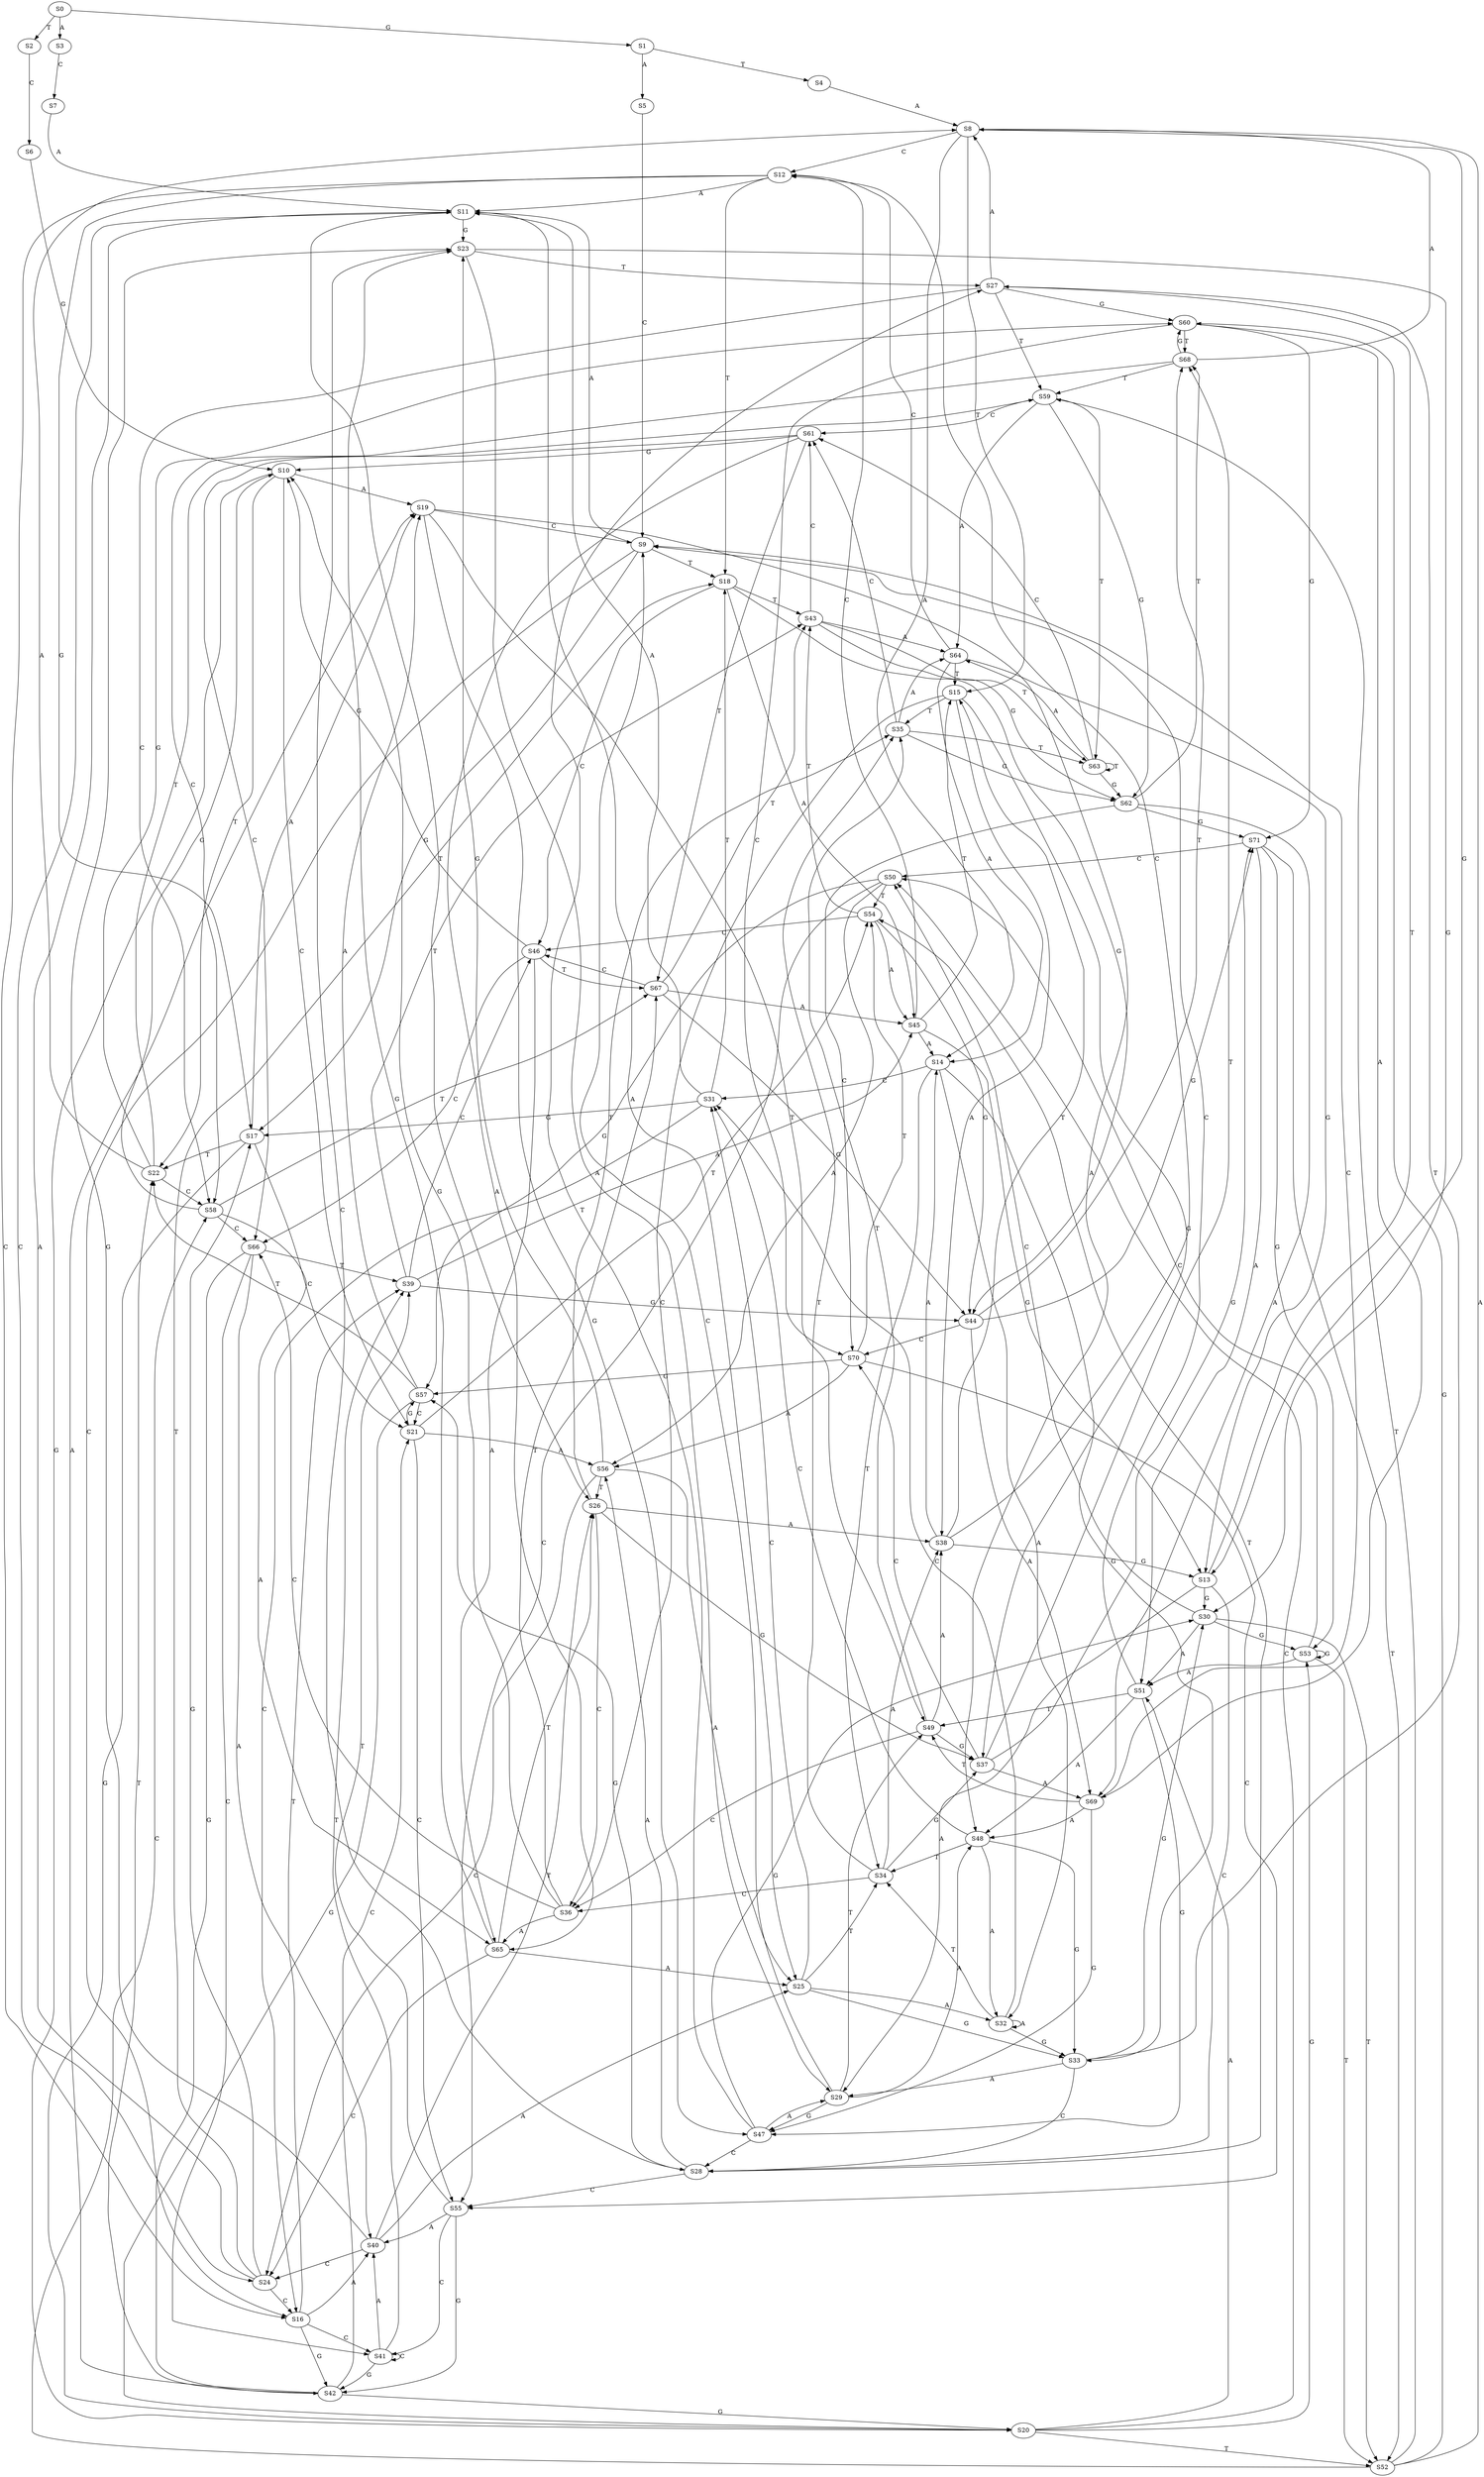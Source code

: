 strict digraph  {
	S0 -> S1 [ label = G ];
	S0 -> S2 [ label = T ];
	S0 -> S3 [ label = A ];
	S1 -> S4 [ label = T ];
	S1 -> S5 [ label = A ];
	S2 -> S6 [ label = C ];
	S3 -> S7 [ label = C ];
	S4 -> S8 [ label = A ];
	S5 -> S9 [ label = C ];
	S6 -> S10 [ label = G ];
	S7 -> S11 [ label = A ];
	S8 -> S12 [ label = C ];
	S8 -> S13 [ label = G ];
	S8 -> S14 [ label = A ];
	S8 -> S15 [ label = T ];
	S9 -> S11 [ label = A ];
	S9 -> S16 [ label = C ];
	S9 -> S17 [ label = G ];
	S9 -> S18 [ label = T ];
	S10 -> S19 [ label = A ];
	S10 -> S20 [ label = G ];
	S10 -> S21 [ label = C ];
	S10 -> S22 [ label = T ];
	S11 -> S23 [ label = G ];
	S11 -> S24 [ label = C ];
	S11 -> S25 [ label = A ];
	S11 -> S26 [ label = T ];
	S12 -> S18 [ label = T ];
	S12 -> S17 [ label = G ];
	S12 -> S11 [ label = A ];
	S12 -> S16 [ label = C ];
	S13 -> S27 [ label = T ];
	S13 -> S28 [ label = C ];
	S13 -> S29 [ label = A ];
	S13 -> S30 [ label = G ];
	S14 -> S31 [ label = C ];
	S14 -> S32 [ label = A ];
	S14 -> S33 [ label = G ];
	S14 -> S34 [ label = T ];
	S15 -> S35 [ label = T ];
	S15 -> S36 [ label = C ];
	S15 -> S37 [ label = G ];
	S15 -> S38 [ label = A ];
	S16 -> S39 [ label = T ];
	S16 -> S40 [ label = A ];
	S16 -> S41 [ label = C ];
	S16 -> S42 [ label = G ];
	S17 -> S22 [ label = T ];
	S17 -> S21 [ label = C ];
	S17 -> S19 [ label = A ];
	S17 -> S20 [ label = G ];
	S18 -> S43 [ label = T ];
	S18 -> S44 [ label = G ];
	S18 -> S45 [ label = A ];
	S18 -> S46 [ label = C ];
	S19 -> S9 [ label = C ];
	S19 -> S47 [ label = G ];
	S19 -> S48 [ label = A ];
	S19 -> S49 [ label = T ];
	S20 -> S50 [ label = C ];
	S20 -> S51 [ label = A ];
	S20 -> S52 [ label = T ];
	S20 -> S53 [ label = G ];
	S21 -> S54 [ label = T ];
	S21 -> S55 [ label = C ];
	S21 -> S56 [ label = A ];
	S21 -> S57 [ label = G ];
	S22 -> S58 [ label = C ];
	S22 -> S8 [ label = A ];
	S22 -> S59 [ label = T ];
	S22 -> S60 [ label = G ];
	S23 -> S29 [ label = A ];
	S23 -> S30 [ label = G ];
	S23 -> S28 [ label = C ];
	S23 -> S27 [ label = T ];
	S24 -> S16 [ label = C ];
	S24 -> S11 [ label = A ];
	S24 -> S18 [ label = T ];
	S24 -> S17 [ label = G ];
	S25 -> S34 [ label = T ];
	S25 -> S32 [ label = A ];
	S25 -> S33 [ label = G ];
	S25 -> S31 [ label = C ];
	S26 -> S36 [ label = C ];
	S26 -> S38 [ label = A ];
	S26 -> S35 [ label = T ];
	S26 -> S37 [ label = G ];
	S27 -> S8 [ label = A ];
	S27 -> S58 [ label = C ];
	S27 -> S60 [ label = G ];
	S27 -> S59 [ label = T ];
	S28 -> S55 [ label = C ];
	S28 -> S54 [ label = T ];
	S28 -> S57 [ label = G ];
	S28 -> S56 [ label = A ];
	S29 -> S48 [ label = A ];
	S29 -> S9 [ label = C ];
	S29 -> S47 [ label = G ];
	S29 -> S49 [ label = T ];
	S30 -> S53 [ label = G ];
	S30 -> S52 [ label = T ];
	S30 -> S51 [ label = A ];
	S30 -> S50 [ label = C ];
	S31 -> S16 [ label = C ];
	S31 -> S17 [ label = G ];
	S31 -> S18 [ label = T ];
	S31 -> S11 [ label = A ];
	S32 -> S31 [ label = C ];
	S32 -> S32 [ label = A ];
	S32 -> S33 [ label = G ];
	S32 -> S34 [ label = T ];
	S33 -> S27 [ label = T ];
	S33 -> S29 [ label = A ];
	S33 -> S30 [ label = G ];
	S33 -> S28 [ label = C ];
	S34 -> S38 [ label = A ];
	S34 -> S37 [ label = G ];
	S34 -> S35 [ label = T ];
	S34 -> S36 [ label = C ];
	S35 -> S61 [ label = C ];
	S35 -> S62 [ label = G ];
	S35 -> S63 [ label = T ];
	S35 -> S64 [ label = A ];
	S36 -> S10 [ label = G ];
	S36 -> S65 [ label = A ];
	S36 -> S66 [ label = C ];
	S36 -> S67 [ label = T ];
	S37 -> S68 [ label = T ];
	S37 -> S69 [ label = A ];
	S37 -> S70 [ label = C ];
	S37 -> S71 [ label = G ];
	S38 -> S13 [ label = G ];
	S38 -> S14 [ label = A ];
	S38 -> S12 [ label = C ];
	S38 -> S15 [ label = T ];
	S39 -> S44 [ label = G ];
	S39 -> S46 [ label = C ];
	S39 -> S43 [ label = T ];
	S39 -> S45 [ label = A ];
	S40 -> S26 [ label = T ];
	S40 -> S24 [ label = C ];
	S40 -> S25 [ label = A ];
	S40 -> S23 [ label = G ];
	S41 -> S42 [ label = G ];
	S41 -> S41 [ label = C ];
	S41 -> S39 [ label = T ];
	S41 -> S40 [ label = A ];
	S42 -> S21 [ label = C ];
	S42 -> S19 [ label = A ];
	S42 -> S22 [ label = T ];
	S42 -> S20 [ label = G ];
	S43 -> S64 [ label = A ];
	S43 -> S61 [ label = C ];
	S43 -> S63 [ label = T ];
	S43 -> S62 [ label = G ];
	S44 -> S70 [ label = C ];
	S44 -> S71 [ label = G ];
	S44 -> S68 [ label = T ];
	S44 -> S69 [ label = A ];
	S45 -> S12 [ label = C ];
	S45 -> S14 [ label = A ];
	S45 -> S13 [ label = G ];
	S45 -> S15 [ label = T ];
	S46 -> S67 [ label = T ];
	S46 -> S10 [ label = G ];
	S46 -> S65 [ label = A ];
	S46 -> S66 [ label = C ];
	S47 -> S30 [ label = G ];
	S47 -> S28 [ label = C ];
	S47 -> S27 [ label = T ];
	S47 -> S29 [ label = A ];
	S48 -> S32 [ label = A ];
	S48 -> S33 [ label = G ];
	S48 -> S31 [ label = C ];
	S48 -> S34 [ label = T ];
	S49 -> S36 [ label = C ];
	S49 -> S38 [ label = A ];
	S49 -> S37 [ label = G ];
	S49 -> S35 [ label = T ];
	S50 -> S54 [ label = T ];
	S50 -> S55 [ label = C ];
	S50 -> S57 [ label = G ];
	S50 -> S56 [ label = A ];
	S51 -> S48 [ label = A ];
	S51 -> S9 [ label = C ];
	S51 -> S47 [ label = G ];
	S51 -> S49 [ label = T ];
	S52 -> S58 [ label = C ];
	S52 -> S8 [ label = A ];
	S52 -> S60 [ label = G ];
	S52 -> S59 [ label = T ];
	S53 -> S50 [ label = C ];
	S53 -> S52 [ label = T ];
	S53 -> S53 [ label = G ];
	S53 -> S51 [ label = A ];
	S54 -> S43 [ label = T ];
	S54 -> S45 [ label = A ];
	S54 -> S44 [ label = G ];
	S54 -> S46 [ label = C ];
	S55 -> S42 [ label = G ];
	S55 -> S41 [ label = C ];
	S55 -> S40 [ label = A ];
	S55 -> S39 [ label = T ];
	S56 -> S25 [ label = A ];
	S56 -> S24 [ label = C ];
	S56 -> S23 [ label = G ];
	S56 -> S26 [ label = T ];
	S57 -> S20 [ label = G ];
	S57 -> S19 [ label = A ];
	S57 -> S22 [ label = T ];
	S57 -> S21 [ label = C ];
	S58 -> S66 [ label = C ];
	S58 -> S10 [ label = G ];
	S58 -> S67 [ label = T ];
	S58 -> S65 [ label = A ];
	S59 -> S63 [ label = T ];
	S59 -> S62 [ label = G ];
	S59 -> S64 [ label = A ];
	S59 -> S61 [ label = C ];
	S60 -> S70 [ label = C ];
	S60 -> S68 [ label = T ];
	S60 -> S71 [ label = G ];
	S60 -> S69 [ label = A ];
	S61 -> S10 [ label = G ];
	S61 -> S66 [ label = C ];
	S61 -> S67 [ label = T ];
	S61 -> S65 [ label = A ];
	S62 -> S69 [ label = A ];
	S62 -> S71 [ label = G ];
	S62 -> S68 [ label = T ];
	S62 -> S70 [ label = C ];
	S63 -> S61 [ label = C ];
	S63 -> S63 [ label = T ];
	S63 -> S62 [ label = G ];
	S63 -> S64 [ label = A ];
	S64 -> S13 [ label = G ];
	S64 -> S14 [ label = A ];
	S64 -> S15 [ label = T ];
	S64 -> S12 [ label = C ];
	S65 -> S26 [ label = T ];
	S65 -> S25 [ label = A ];
	S65 -> S24 [ label = C ];
	S65 -> S23 [ label = G ];
	S66 -> S40 [ label = A ];
	S66 -> S42 [ label = G ];
	S66 -> S41 [ label = C ];
	S66 -> S39 [ label = T ];
	S67 -> S43 [ label = T ];
	S67 -> S46 [ label = C ];
	S67 -> S44 [ label = G ];
	S67 -> S45 [ label = A ];
	S68 -> S59 [ label = T ];
	S68 -> S60 [ label = G ];
	S68 -> S8 [ label = A ];
	S68 -> S58 [ label = C ];
	S69 -> S9 [ label = C ];
	S69 -> S48 [ label = A ];
	S69 -> S47 [ label = G ];
	S69 -> S49 [ label = T ];
	S70 -> S55 [ label = C ];
	S70 -> S57 [ label = G ];
	S70 -> S56 [ label = A ];
	S70 -> S54 [ label = T ];
	S71 -> S53 [ label = G ];
	S71 -> S50 [ label = C ];
	S71 -> S52 [ label = T ];
	S71 -> S51 [ label = A ];
}
